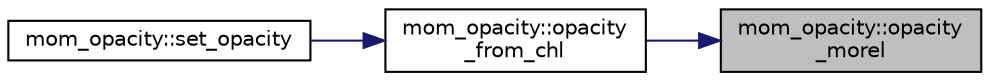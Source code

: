 digraph "mom_opacity::opacity_morel"
{
 // INTERACTIVE_SVG=YES
 // LATEX_PDF_SIZE
  edge [fontname="Helvetica",fontsize="10",labelfontname="Helvetica",labelfontsize="10"];
  node [fontname="Helvetica",fontsize="10",shape=record];
  rankdir="RL";
  Node1 [label="mom_opacity::opacity\l_morel",height=0.2,width=0.4,color="black", fillcolor="grey75", style="filled", fontcolor="black",tooltip="This sets the blue-wavelength opacity according to the scheme proposed by Morel and Antoine (1994)."];
  Node1 -> Node2 [dir="back",color="midnightblue",fontsize="10",style="solid",fontname="Helvetica"];
  Node2 [label="mom_opacity::opacity\l_from_chl",height=0.2,width=0.4,color="black", fillcolor="white", style="filled",URL="$namespacemom__opacity.html#ad99a489a9081744a17f88d984f0d128d",tooltip="This sets the \"blue\" band opacity based on chloophyll A concencentrations The red portion is lumped i..."];
  Node2 -> Node3 [dir="back",color="midnightblue",fontsize="10",style="solid",fontname="Helvetica"];
  Node3 [label="mom_opacity::set_opacity",height=0.2,width=0.4,color="black", fillcolor="white", style="filled",URL="$namespacemom__opacity.html#a675243222a55e7091e5e597f9c0a9b24",tooltip="This sets the opacity of sea water based based on one of several different schemes."];
}
